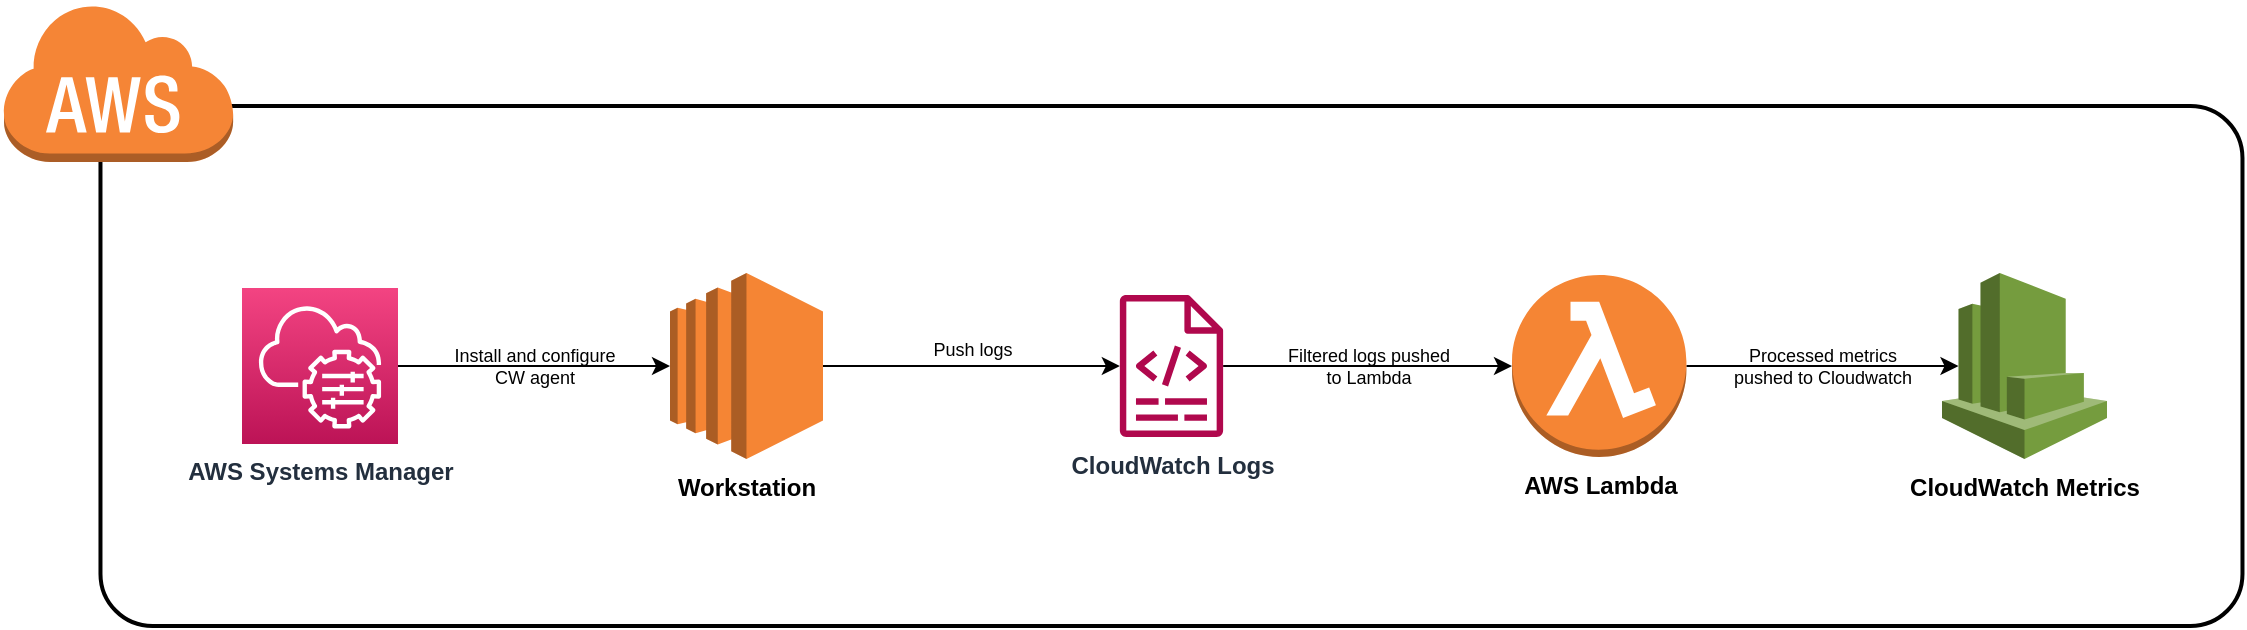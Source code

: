 <mxfile version="21.1.2" type="device">
  <diagram name="Page-1" id="sm-NZi3Ue_eyGFyM-eu7">
    <mxGraphModel dx="2045" dy="697" grid="1" gridSize="10" guides="1" tooltips="1" connect="1" arrows="1" fold="1" page="1" pageScale="1" pageWidth="850" pageHeight="1100" math="0" shadow="0">
      <root>
        <mxCell id="0" />
        <mxCell id="1" parent="0" />
        <mxCell id="K-UpssDX2v9c6PwXXokg-1" value="" style="rounded=1;arcSize=10;dashed=0;fillColor=none;gradientColor=none;strokeWidth=2;" vertex="1" parent="1">
          <mxGeometry x="-90.76" y="412" width="1071" height="260" as="geometry" />
        </mxCell>
        <mxCell id="K-UpssDX2v9c6PwXXokg-2" value="" style="dashed=0;html=1;shape=mxgraph.aws3.cloud;fillColor=#F58536;gradientColor=none;dashed=0;aspect=fixed;" vertex="1" parent="1">
          <mxGeometry x="-140" y="360" width="115.56" height="80" as="geometry" />
        </mxCell>
        <mxCell id="K-UpssDX2v9c6PwXXokg-9" value="Push logs" style="edgeStyle=orthogonalEdgeStyle;rounded=0;orthogonalLoop=1;jettySize=auto;html=1;exitX=1;exitY=0.5;exitDx=0;exitDy=0;exitPerimeter=0;verticalAlign=bottom;labelBackgroundColor=none;fontSize=9;" edge="1" parent="1" source="K-UpssDX2v9c6PwXXokg-3" target="K-UpssDX2v9c6PwXXokg-5">
          <mxGeometry relative="1" as="geometry" />
        </mxCell>
        <mxCell id="K-UpssDX2v9c6PwXXokg-3" value="Workstation" style="outlineConnect=0;dashed=0;verticalLabelPosition=bottom;verticalAlign=top;align=center;html=1;shape=mxgraph.aws3.ec2;fillColor=#F58534;gradientColor=none;fontStyle=1" vertex="1" parent="1">
          <mxGeometry x="194" y="495.5" width="76.5" height="93" as="geometry" />
        </mxCell>
        <mxCell id="K-UpssDX2v9c6PwXXokg-4" value="CloudWatch Metrics" style="outlineConnect=0;dashed=0;verticalLabelPosition=bottom;verticalAlign=top;align=center;html=1;shape=mxgraph.aws3.cloudwatch;fillColor=#759C3E;gradientColor=none;fontStyle=1" vertex="1" parent="1">
          <mxGeometry x="830" y="495.5" width="82.5" height="93" as="geometry" />
        </mxCell>
        <mxCell id="K-UpssDX2v9c6PwXXokg-11" value="Filtered logs pushed&lt;br style=&quot;font-size: 9px;&quot;&gt;to Lambda" style="edgeStyle=orthogonalEdgeStyle;rounded=0;orthogonalLoop=1;jettySize=auto;html=1;labelBackgroundColor=none;fontSize=9;" edge="1" parent="1" source="K-UpssDX2v9c6PwXXokg-5" target="K-UpssDX2v9c6PwXXokg-10">
          <mxGeometry relative="1" as="geometry" />
        </mxCell>
        <mxCell id="K-UpssDX2v9c6PwXXokg-5" value="CloudWatch Logs" style="sketch=0;outlineConnect=0;fontColor=#232F3E;gradientColor=none;fillColor=#B0084D;strokeColor=none;dashed=0;verticalLabelPosition=bottom;verticalAlign=top;align=center;html=1;fontSize=12;fontStyle=1;aspect=fixed;pointerEvents=1;shape=mxgraph.aws4.logs;" vertex="1" parent="1">
          <mxGeometry x="397" y="506.5" width="95.48" height="71" as="geometry" />
        </mxCell>
        <mxCell id="K-UpssDX2v9c6PwXXokg-8" value="Install and configure&lt;br style=&quot;font-size: 9px;&quot;&gt;CW agent" style="edgeStyle=orthogonalEdgeStyle;rounded=0;orthogonalLoop=1;jettySize=auto;html=1;exitX=1;exitY=0.5;exitDx=0;exitDy=0;exitPerimeter=0;entryX=0;entryY=0.5;entryDx=0;entryDy=0;entryPerimeter=0;labelBackgroundColor=none;fontSize=9;" edge="1" parent="1" source="K-UpssDX2v9c6PwXXokg-7" target="K-UpssDX2v9c6PwXXokg-3">
          <mxGeometry relative="1" as="geometry" />
        </mxCell>
        <mxCell id="K-UpssDX2v9c6PwXXokg-7" value="AWS Systems Manager" style="sketch=0;points=[[0,0,0],[0.25,0,0],[0.5,0,0],[0.75,0,0],[1,0,0],[0,1,0],[0.25,1,0],[0.5,1,0],[0.75,1,0],[1,1,0],[0,0.25,0],[0,0.5,0],[0,0.75,0],[1,0.25,0],[1,0.5,0],[1,0.75,0]];points=[[0,0,0],[0.25,0,0],[0.5,0,0],[0.75,0,0],[1,0,0],[0,1,0],[0.25,1,0],[0.5,1,0],[0.75,1,0],[1,1,0],[0,0.25,0],[0,0.5,0],[0,0.75,0],[1,0.25,0],[1,0.5,0],[1,0.75,0]];outlineConnect=0;fontColor=#232F3E;gradientColor=#F34482;gradientDirection=north;fillColor=#BC1356;strokeColor=#ffffff;dashed=0;verticalLabelPosition=bottom;verticalAlign=top;align=center;html=1;fontSize=12;fontStyle=1;aspect=fixed;shape=mxgraph.aws4.resourceIcon;resIcon=mxgraph.aws4.systems_manager;" vertex="1" parent="1">
          <mxGeometry x="-20" y="503" width="78" height="78" as="geometry" />
        </mxCell>
        <mxCell id="K-UpssDX2v9c6PwXXokg-12" value="Processed metrics&lt;br style=&quot;font-size: 9px;&quot;&gt;pushed to Cloudwatch" style="edgeStyle=orthogonalEdgeStyle;rounded=0;orthogonalLoop=1;jettySize=auto;html=1;exitX=1;exitY=0.5;exitDx=0;exitDy=0;exitPerimeter=0;entryX=0.1;entryY=0.5;entryDx=0;entryDy=0;entryPerimeter=0;labelBackgroundColor=none;fontSize=9;" edge="1" parent="1" source="K-UpssDX2v9c6PwXXokg-10" target="K-UpssDX2v9c6PwXXokg-4">
          <mxGeometry relative="1" as="geometry" />
        </mxCell>
        <mxCell id="K-UpssDX2v9c6PwXXokg-10" value="AWS Lambda" style="outlineConnect=0;dashed=0;verticalLabelPosition=bottom;verticalAlign=top;align=center;html=1;shape=mxgraph.aws3.lambda_function;fillColor=#F58534;gradientColor=none;aspect=fixed;fontStyle=1" vertex="1" parent="1">
          <mxGeometry x="615" y="496.5" width="87.21" height="91" as="geometry" />
        </mxCell>
      </root>
    </mxGraphModel>
  </diagram>
</mxfile>
